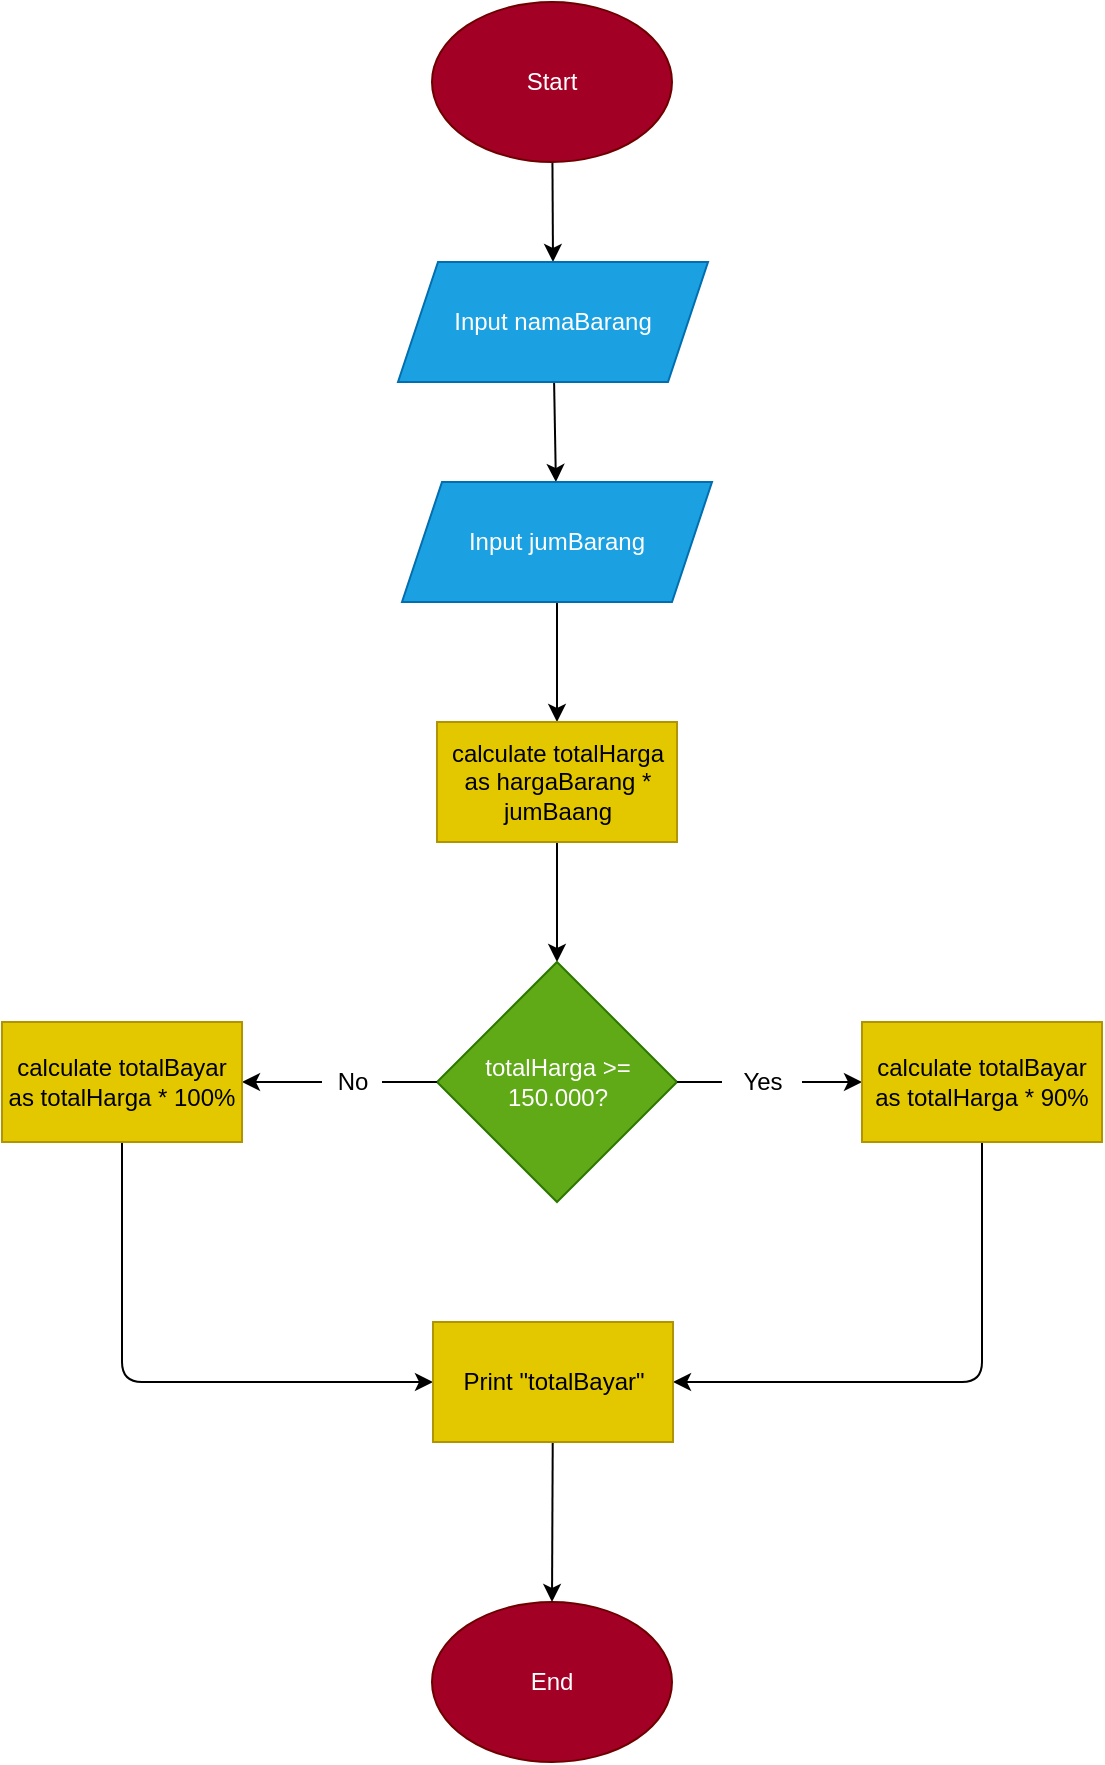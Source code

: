 <mxfile>
    <diagram id="LzdMyXoMsKyJEJJVuU3o" name="Page-1">
        <mxGraphModel dx="1040" dy="244" grid="1" gridSize="10" guides="1" tooltips="1" connect="1" arrows="1" fold="1" page="1" pageScale="1" pageWidth="850" pageHeight="1100" math="0" shadow="0">
            <root>
                <mxCell id="0"/>
                <mxCell id="1" parent="0"/>
                <mxCell id="7" style="edgeStyle=none;html=1;entryX=0.5;entryY=0;entryDx=0;entryDy=0;" edge="1" parent="1" source="2" target="4">
                    <mxGeometry relative="1" as="geometry"/>
                </mxCell>
                <mxCell id="2" value="Start" style="ellipse;whiteSpace=wrap;html=1;fillColor=#a20025;fontColor=#ffffff;strokeColor=#6F0000;" vertex="1" parent="1">
                    <mxGeometry x="365" y="10" width="120" height="80" as="geometry"/>
                </mxCell>
                <mxCell id="3" value="End" style="ellipse;whiteSpace=wrap;html=1;fillColor=#a20025;fontColor=#ffffff;strokeColor=#6F0000;" vertex="1" parent="1">
                    <mxGeometry x="365" y="810" width="120" height="80" as="geometry"/>
                </mxCell>
                <mxCell id="8" style="edgeStyle=none;html=1;" edge="1" parent="1" source="4" target="5">
                    <mxGeometry relative="1" as="geometry"/>
                </mxCell>
                <mxCell id="4" value="Input namaBarang" style="shape=parallelogram;perimeter=parallelogramPerimeter;whiteSpace=wrap;html=1;fixedSize=1;fillColor=#1ba1e2;fontColor=#ffffff;strokeColor=#006EAF;" vertex="1" parent="1">
                    <mxGeometry x="348" y="140" width="155" height="60" as="geometry"/>
                </mxCell>
                <mxCell id="9" style="edgeStyle=none;html=1;" edge="1" parent="1" source="5" target="6">
                    <mxGeometry relative="1" as="geometry"/>
                </mxCell>
                <mxCell id="5" value="Input jumBarang" style="shape=parallelogram;perimeter=parallelogramPerimeter;whiteSpace=wrap;html=1;fixedSize=1;fillColor=#1ba1e2;fontColor=#ffffff;strokeColor=#006EAF;" vertex="1" parent="1">
                    <mxGeometry x="350" y="250" width="155" height="60" as="geometry"/>
                </mxCell>
                <mxCell id="11" style="edgeStyle=none;html=1;entryX=0.5;entryY=0;entryDx=0;entryDy=0;" edge="1" parent="1" source="6" target="10">
                    <mxGeometry relative="1" as="geometry"/>
                </mxCell>
                <mxCell id="6" value="calculate totalHarga as hargaBarang * jumBaang" style="rounded=0;whiteSpace=wrap;html=1;fillColor=#e3c800;fontColor=#000000;strokeColor=#B09500;" vertex="1" parent="1">
                    <mxGeometry x="367.5" y="370" width="120" height="60" as="geometry"/>
                </mxCell>
                <mxCell id="14" style="edgeStyle=none;html=1;entryX=0;entryY=0.5;entryDx=0;entryDy=0;startArrow=none;" edge="1" parent="1" source="16" target="13">
                    <mxGeometry relative="1" as="geometry"/>
                </mxCell>
                <mxCell id="15" style="edgeStyle=none;html=1;entryX=1;entryY=0.5;entryDx=0;entryDy=0;startArrow=none;" edge="1" parent="1" source="18" target="12">
                    <mxGeometry relative="1" as="geometry"/>
                </mxCell>
                <mxCell id="10" value="totalHarga &amp;gt;= 150.000?" style="rhombus;whiteSpace=wrap;html=1;fillColor=#60a917;fontColor=#ffffff;strokeColor=#2D7600;" vertex="1" parent="1">
                    <mxGeometry x="367.5" y="490" width="120" height="120" as="geometry"/>
                </mxCell>
                <mxCell id="21" style="edgeStyle=none;html=1;entryX=0;entryY=0.5;entryDx=0;entryDy=0;" edge="1" parent="1" source="12" target="20">
                    <mxGeometry relative="1" as="geometry">
                        <Array as="points">
                            <mxPoint x="210" y="700"/>
                        </Array>
                    </mxGeometry>
                </mxCell>
                <mxCell id="12" value="&lt;span&gt;calculate totalBayar as totalHarga * 100%&lt;/span&gt;" style="rounded=0;whiteSpace=wrap;html=1;fillColor=#e3c800;fontColor=#000000;strokeColor=#B09500;" vertex="1" parent="1">
                    <mxGeometry x="150" y="520" width="120" height="60" as="geometry"/>
                </mxCell>
                <mxCell id="22" style="edgeStyle=none;html=1;entryX=1;entryY=0.5;entryDx=0;entryDy=0;" edge="1" parent="1" source="13" target="20">
                    <mxGeometry relative="1" as="geometry">
                        <Array as="points">
                            <mxPoint x="640" y="700"/>
                        </Array>
                    </mxGeometry>
                </mxCell>
                <mxCell id="13" value="calculate totalBayar as totalHarga * 90%" style="rounded=0;whiteSpace=wrap;html=1;fillColor=#e3c800;fontColor=#000000;strokeColor=#B09500;" vertex="1" parent="1">
                    <mxGeometry x="580" y="520" width="120" height="60" as="geometry"/>
                </mxCell>
                <mxCell id="16" value="Yes" style="text;html=1;align=center;verticalAlign=middle;resizable=0;points=[];autosize=1;strokeColor=none;fillColor=none;" vertex="1" parent="1">
                    <mxGeometry x="510" y="540" width="40" height="20" as="geometry"/>
                </mxCell>
                <mxCell id="17" value="" style="edgeStyle=none;html=1;entryX=0;entryY=0.5;entryDx=0;entryDy=0;endArrow=none;" edge="1" parent="1" source="10" target="16">
                    <mxGeometry relative="1" as="geometry">
                        <mxPoint x="487.5" y="550" as="sourcePoint"/>
                        <mxPoint x="580" y="550" as="targetPoint"/>
                    </mxGeometry>
                </mxCell>
                <mxCell id="18" value="No" style="text;html=1;align=center;verticalAlign=middle;resizable=0;points=[];autosize=1;strokeColor=none;fillColor=none;" vertex="1" parent="1">
                    <mxGeometry x="310" y="540" width="30" height="20" as="geometry"/>
                </mxCell>
                <mxCell id="19" value="" style="edgeStyle=none;html=1;entryX=1;entryY=0.5;entryDx=0;entryDy=0;endArrow=none;" edge="1" parent="1" source="10" target="18">
                    <mxGeometry relative="1" as="geometry">
                        <mxPoint x="367.5" y="550" as="sourcePoint"/>
                        <mxPoint x="270" y="550" as="targetPoint"/>
                    </mxGeometry>
                </mxCell>
                <mxCell id="23" style="edgeStyle=none;html=1;entryX=0.5;entryY=0;entryDx=0;entryDy=0;" edge="1" parent="1" source="20" target="3">
                    <mxGeometry relative="1" as="geometry"/>
                </mxCell>
                <mxCell id="20" value="Print &quot;totalBayar&quot;" style="rounded=0;whiteSpace=wrap;html=1;fillColor=#e3c800;fontColor=#000000;strokeColor=#B09500;" vertex="1" parent="1">
                    <mxGeometry x="365.5" y="670" width="120" height="60" as="geometry"/>
                </mxCell>
            </root>
        </mxGraphModel>
    </diagram>
</mxfile>